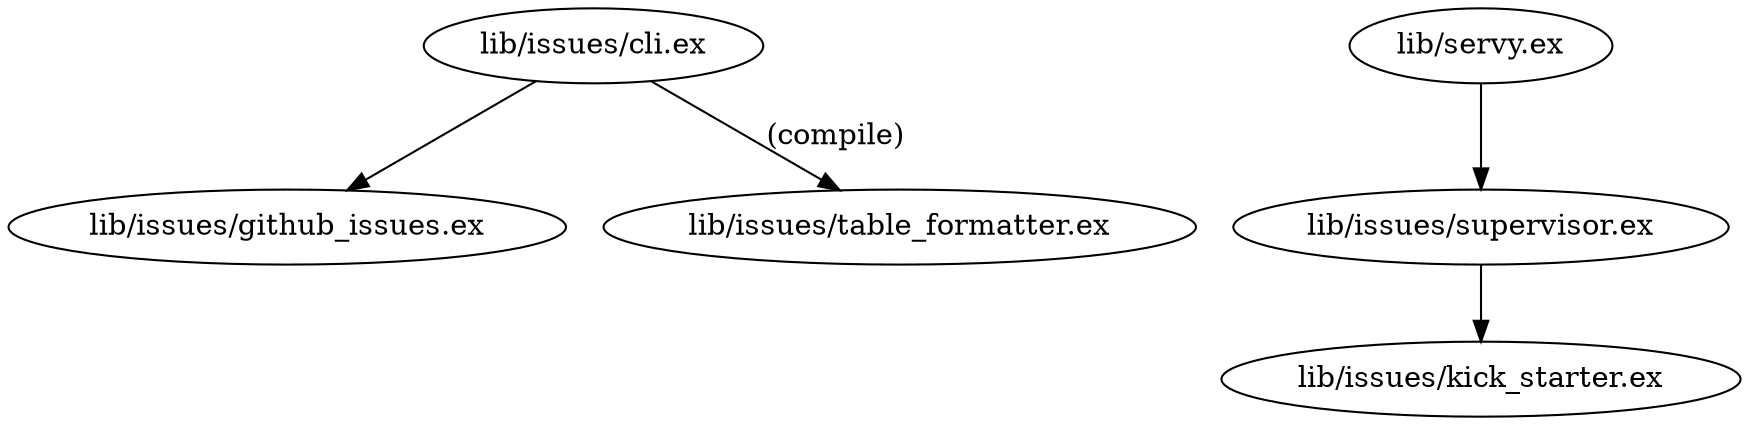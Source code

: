 digraph "xref graph" {
  "lib/issues/cli.ex"
  "lib/issues/cli.ex" -> "lib/issues/github_issues.ex"
  "lib/issues/cli.ex" -> "lib/issues/table_formatter.ex" [label="(compile)"]
  "lib/issues/github_issues.ex"
  "lib/issues/kick_starter.ex"
  "lib/issues/supervisor.ex"
  "lib/issues/supervisor.ex" -> "lib/issues/kick_starter.ex"
  "lib/issues/table_formatter.ex"
  "lib/servy.ex"
  "lib/servy.ex" -> "lib/issues/supervisor.ex"
}
